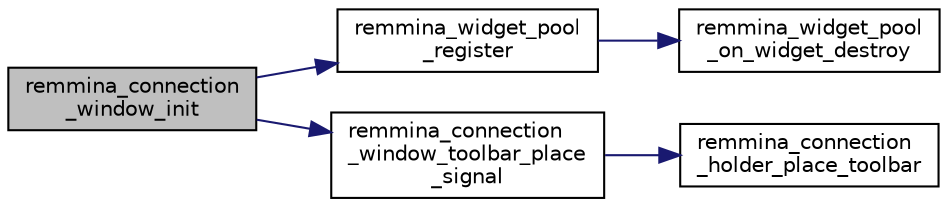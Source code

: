 digraph "remmina_connection_window_init"
{
  edge [fontname="Helvetica",fontsize="10",labelfontname="Helvetica",labelfontsize="10"];
  node [fontname="Helvetica",fontsize="10",shape=record];
  rankdir="LR";
  Node14084 [label="remmina_connection\l_window_init",height=0.2,width=0.4,color="black", fillcolor="grey75", style="filled", fontcolor="black"];
  Node14084 -> Node14085 [color="midnightblue",fontsize="10",style="solid",fontname="Helvetica"];
  Node14085 [label="remmina_widget_pool\l_register",height=0.2,width=0.4,color="black", fillcolor="white", style="filled",URL="$remmina__widget__pool_8c.html#ae3c9c9853eb5bedbfeadbfac1d495b95"];
  Node14085 -> Node14086 [color="midnightblue",fontsize="10",style="solid",fontname="Helvetica"];
  Node14086 [label="remmina_widget_pool\l_on_widget_destroy",height=0.2,width=0.4,color="black", fillcolor="white", style="filled",URL="$remmina__widget__pool_8c.html#aa5fd17580202843eab40cabb258d2664"];
  Node14084 -> Node14087 [color="midnightblue",fontsize="10",style="solid",fontname="Helvetica"];
  Node14087 [label="remmina_connection\l_window_toolbar_place\l_signal",height=0.2,width=0.4,color="black", fillcolor="white", style="filled",URL="$remmina__connection__window_8c.html#a80906d852763452c11199efbbb1d4cf3"];
  Node14087 -> Node14088 [color="midnightblue",fontsize="10",style="solid",fontname="Helvetica"];
  Node14088 [label="remmina_connection\l_holder_place_toolbar",height=0.2,width=0.4,color="black", fillcolor="white", style="filled",URL="$remmina__connection__window_8c.html#a3627c2a73e45f25e4672fcce27af9a18"];
}
